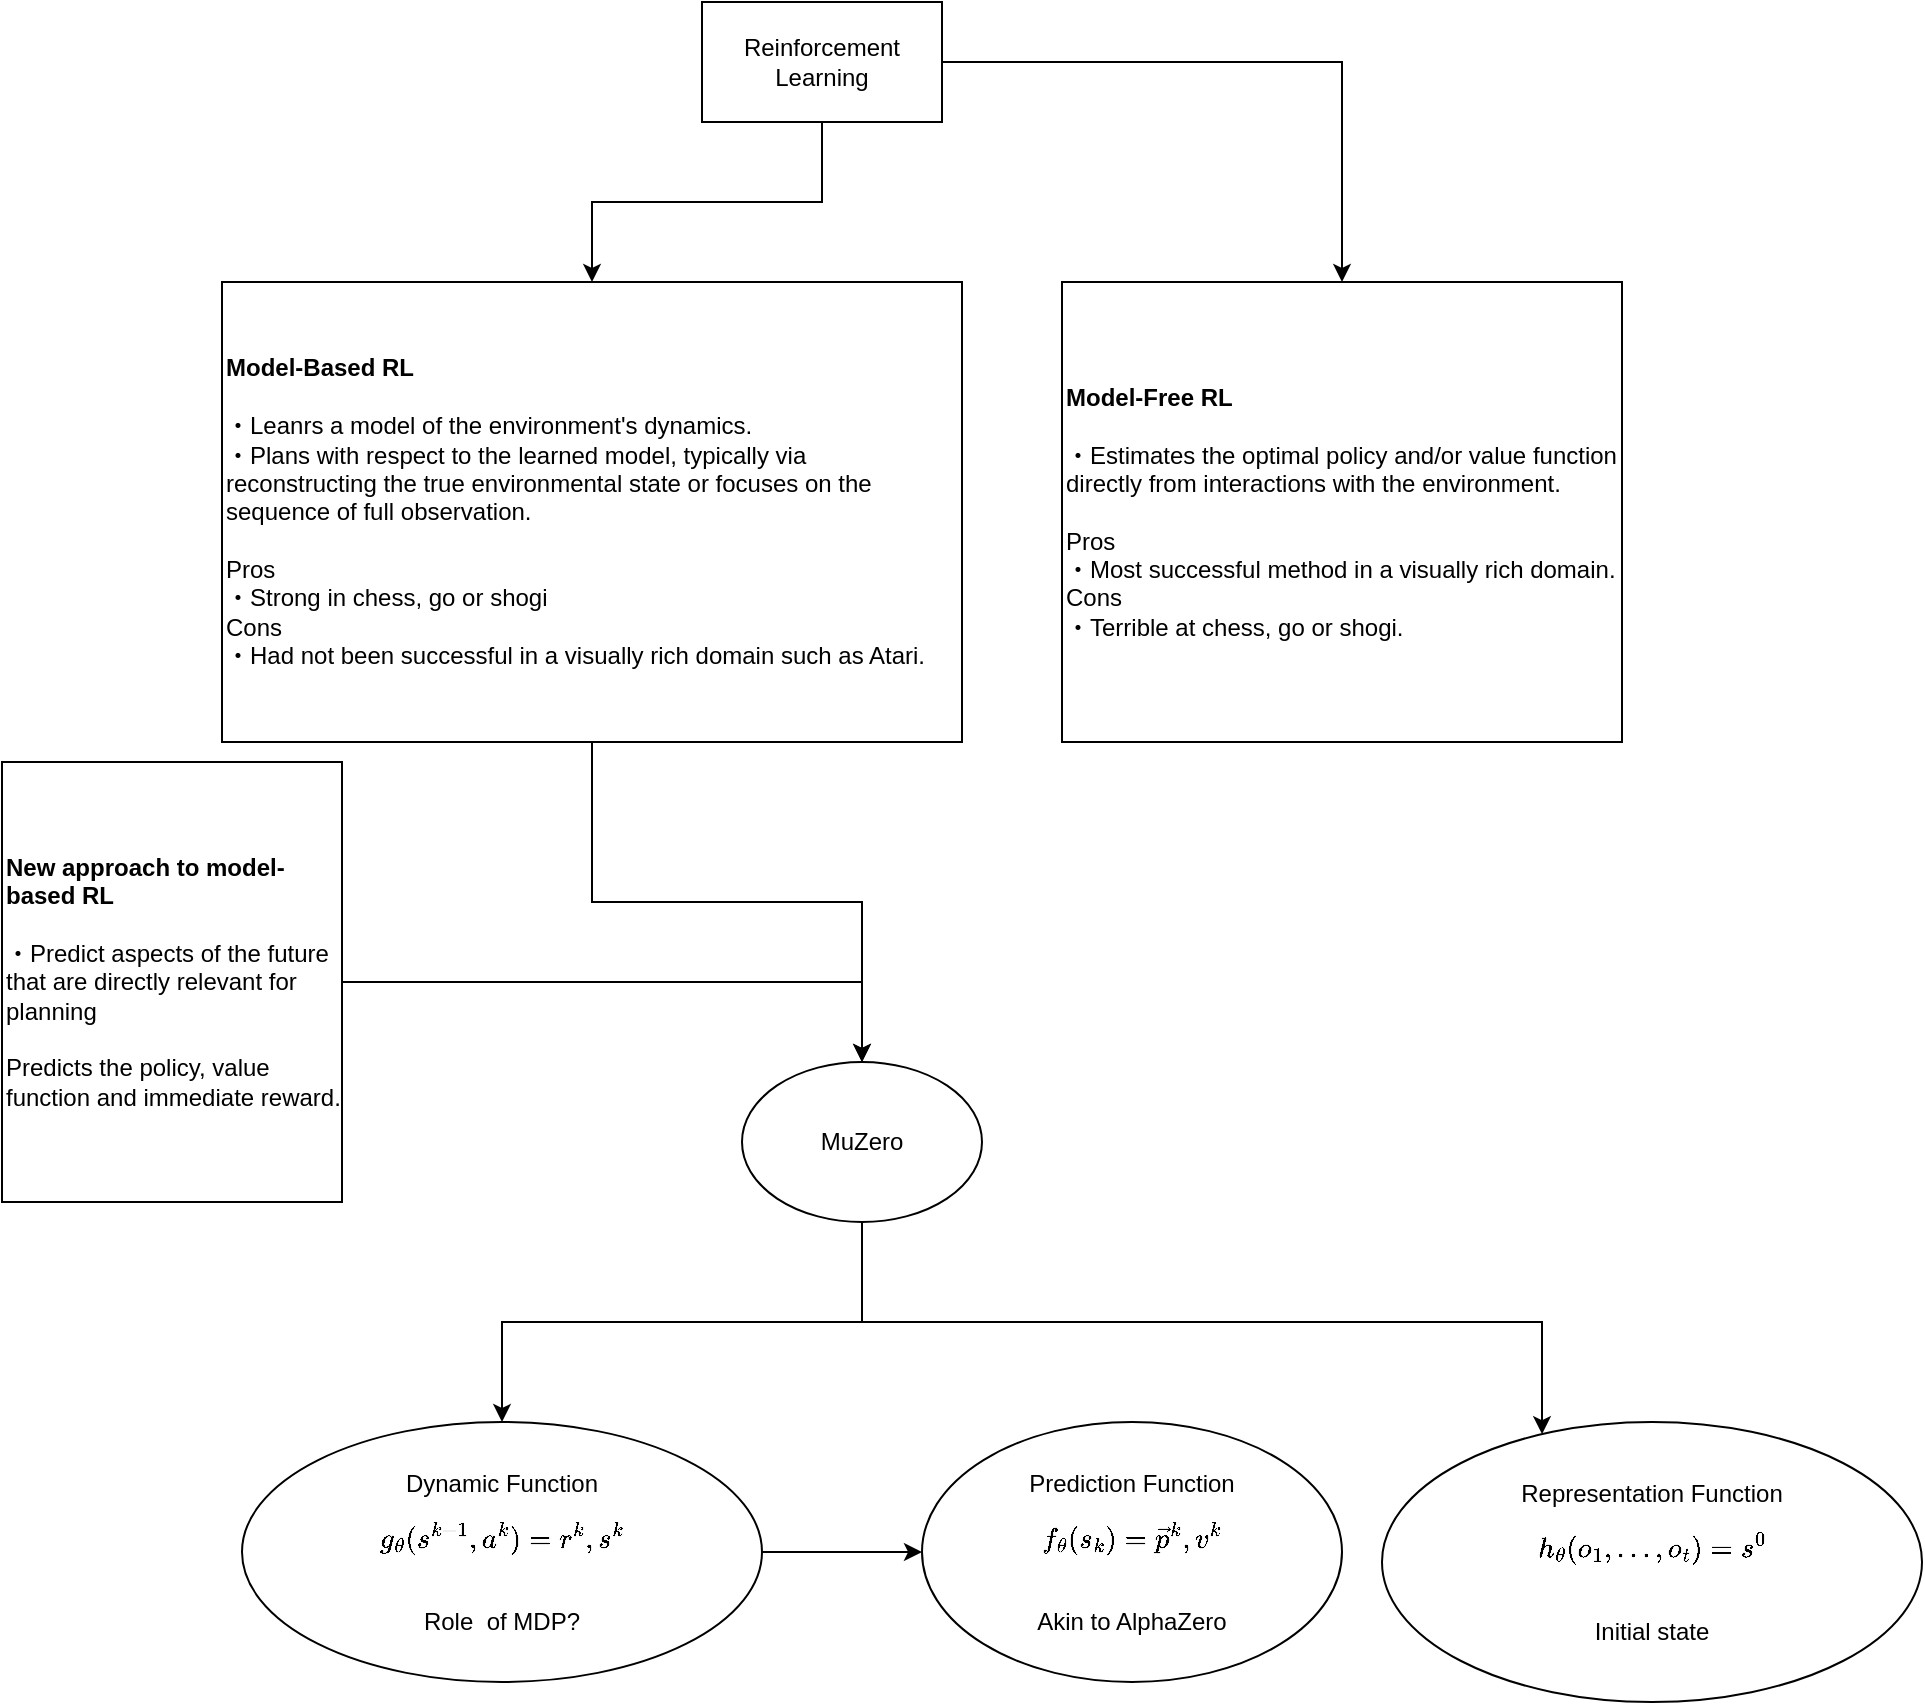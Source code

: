 <mxfile version="12.2.2" type="device" pages="2"><diagram id="8FeMKS58GMHsXY9UrkUQ" name="Overview_RLandMuzero"><mxGraphModel dx="1341" dy="811" grid="1" gridSize="10" guides="1" tooltips="1" connect="1" arrows="1" fold="1" page="1" pageScale="1" pageWidth="5000" pageHeight="5000" math="1" shadow="0"><root><mxCell id="0"/><mxCell id="1" parent="0"/><mxCell id="dLK_nFoqg4JxD4vbvywQ-3" value="" style="edgeStyle=orthogonalEdgeStyle;rounded=0;orthogonalLoop=1;jettySize=auto;html=1;" parent="1" source="dLK_nFoqg4JxD4vbvywQ-1" target="dLK_nFoqg4JxD4vbvywQ-2" edge="1"><mxGeometry relative="1" as="geometry"/></mxCell><mxCell id="dLK_nFoqg4JxD4vbvywQ-6" value="" style="edgeStyle=orthogonalEdgeStyle;rounded=0;orthogonalLoop=1;jettySize=auto;html=1;" parent="1" source="dLK_nFoqg4JxD4vbvywQ-1" target="dLK_nFoqg4JxD4vbvywQ-5" edge="1"><mxGeometry relative="1" as="geometry"/></mxCell><mxCell id="dLK_nFoqg4JxD4vbvywQ-1" value="Reinforcement&lt;br&gt;Learning" style="rounded=0;whiteSpace=wrap;html=1;" parent="1" vertex="1"><mxGeometry x="360" y="10" width="120" height="60" as="geometry"/></mxCell><mxCell id="dLK_nFoqg4JxD4vbvywQ-5" value="&lt;b&gt;Model-Free RL&lt;br&gt;&lt;/b&gt;&lt;br&gt;・Estimates the optimal policy and/or value function directly from interactions with the environment.&lt;br&gt;&lt;br&gt;Pros&lt;br&gt;・Most successful method in a visually rich domain.&lt;br&gt;Cons&lt;br&gt;・Terrible at chess, go or shogi." style="rounded=0;whiteSpace=wrap;html=1;align=left;" parent="1" vertex="1"><mxGeometry x="540" y="150" width="280" height="230" as="geometry"/></mxCell><mxCell id="dLK_nFoqg4JxD4vbvywQ-10" style="edgeStyle=orthogonalEdgeStyle;rounded=0;orthogonalLoop=1;jettySize=auto;html=1;exitX=0.5;exitY=1;exitDx=0;exitDy=0;" parent="1" source="dLK_nFoqg4JxD4vbvywQ-2" target="dLK_nFoqg4JxD4vbvywQ-7" edge="1"><mxGeometry relative="1" as="geometry"/></mxCell><mxCell id="dLK_nFoqg4JxD4vbvywQ-2" value="&lt;b&gt;Model-Based RL&lt;/b&gt;&lt;br&gt;&lt;br&gt;・Leanrs a model of the environment's dynamics.&lt;br&gt;・Plans with respect to the learned model, typically via reconstructing the true environmental state or focuses on the sequence of full observation.&lt;br&gt;&lt;br&gt;Pros&lt;br&gt;・Strong in chess, go or shogi&lt;br&gt;Cons&lt;br&gt;・Had not been successful in a visually rich domain such as Atari." style="rounded=0;whiteSpace=wrap;html=1;align=left;" parent="1" vertex="1"><mxGeometry x="120" y="150" width="370" height="230" as="geometry"/></mxCell><mxCell id="dLK_nFoqg4JxD4vbvywQ-13" value="" style="edgeStyle=orthogonalEdgeStyle;rounded=0;orthogonalLoop=1;jettySize=auto;html=1;" parent="1" source="dLK_nFoqg4JxD4vbvywQ-7" target="dLK_nFoqg4JxD4vbvywQ-12" edge="1"><mxGeometry relative="1" as="geometry"/></mxCell><mxCell id="dLK_nFoqg4JxD4vbvywQ-17" value="" style="edgeStyle=orthogonalEdgeStyle;rounded=0;orthogonalLoop=1;jettySize=auto;html=1;" parent="1" source="dLK_nFoqg4JxD4vbvywQ-7" target="dLK_nFoqg4JxD4vbvywQ-16" edge="1"><mxGeometry relative="1" as="geometry"><Array as="points"><mxPoint x="440" y="670"/><mxPoint x="780" y="670"/></Array></mxGeometry></mxCell><mxCell id="dLK_nFoqg4JxD4vbvywQ-7" value="MuZero" style="ellipse;whiteSpace=wrap;html=1;align=center;" parent="1" vertex="1"><mxGeometry x="380" y="540" width="120" height="80" as="geometry"/></mxCell><mxCell id="dLK_nFoqg4JxD4vbvywQ-16" value="Representation Function&lt;br&gt;$$h_{\theta}(o_1,...,o_t) = s^0 $$&lt;br&gt;Initial state" style="ellipse;whiteSpace=wrap;html=1;align=center;" parent="1" vertex="1"><mxGeometry x="700" y="720" width="270" height="140" as="geometry"/></mxCell><mxCell id="dLK_nFoqg4JxD4vbvywQ-15" value="" style="edgeStyle=orthogonalEdgeStyle;rounded=0;orthogonalLoop=1;jettySize=auto;html=1;" parent="1" source="dLK_nFoqg4JxD4vbvywQ-12" target="dLK_nFoqg4JxD4vbvywQ-14" edge="1"><mxGeometry relative="1" as="geometry"/></mxCell><mxCell id="dLK_nFoqg4JxD4vbvywQ-12" value="Dynamic Function&lt;br&gt;$$g_{\theta}(s^{k-1},a^k)=r^k, s^k $$&lt;br&gt;Role&amp;nbsp; of MDP?" style="ellipse;whiteSpace=wrap;html=1;fontFamily=Helvetica;fontSize=12;fontColor=#000000;align=center;strokeColor=#000000;fillColor=#ffffff;" parent="1" vertex="1"><mxGeometry x="130" y="720" width="260" height="130" as="geometry"/></mxCell><mxCell id="dLK_nFoqg4JxD4vbvywQ-14" value="Prediction Function&lt;br&gt;$$f_{\theta}(s_k)=\vec{p}^k,v^k$$&lt;br&gt;Akin to AlphaZero" style="ellipse;whiteSpace=wrap;html=1;fontFamily=Helvetica;fontSize=12;fontColor=#000000;align=center;strokeColor=#000000;fillColor=#ffffff;" parent="1" vertex="1"><mxGeometry x="470" y="720" width="210" height="130" as="geometry"/></mxCell><mxCell id="dLK_nFoqg4JxD4vbvywQ-9" style="edgeStyle=orthogonalEdgeStyle;rounded=0;orthogonalLoop=1;jettySize=auto;html=1;exitX=1;exitY=0.5;exitDx=0;exitDy=0;entryX=0.5;entryY=0;entryDx=0;entryDy=0;" parent="1" source="dLK_nFoqg4JxD4vbvywQ-8" target="dLK_nFoqg4JxD4vbvywQ-7" edge="1"><mxGeometry relative="1" as="geometry"/></mxCell><mxCell id="dLK_nFoqg4JxD4vbvywQ-8" value="&lt;b&gt;New approach to model-based RL&lt;br&gt;&lt;/b&gt;&lt;br&gt;・Predict aspects of the future that are directly relevant for planning&lt;br&gt;&lt;br&gt;Predicts the policy, value function and immediate reward." style="rounded=0;whiteSpace=wrap;html=1;align=left;" parent="1" vertex="1"><mxGeometry x="10" y="390" width="170" height="220" as="geometry"/></mxCell></root></mxGraphModel></diagram><diagram id="QJfve8YS12LQIgJJmmJR" name="Muzero-Example_by_Oto"><mxGraphModel dx="3353" dy="2028" grid="1" gridSize="10" guides="1" tooltips="1" connect="1" arrows="1" fold="1" page="1" pageScale="1" pageWidth="3300" pageHeight="4681" math="1" shadow="0"><root><mxCell id="-SiY8kqKd1UGEyDrAZH7-0"/><mxCell id="-SiY8kqKd1UGEyDrAZH7-1" parent="-SiY8kqKd1UGEyDrAZH7-0"/><mxCell id="W_wKHE9aC0RWwswlCQWk-0" value="&lt;b&gt;Nets Class&lt;/b&gt;&lt;br&gt;Description: Compilation of all 3 networks, representation, prediction and dynamics&lt;br&gt;&lt;br&gt;&lt;div&gt;&lt;b&gt;predict all function:&lt;/b&gt;&lt;/div&gt;&lt;div&gt;Description: predict p and v from original state and path&lt;/div&gt;&lt;div&gt;&lt;br&gt;&lt;/div&gt;&lt;div&gt;Procedure:&lt;/div&gt;&lt;div&gt;x &amp;lt;- store state from, state0:&lt;/div&gt;&lt;div&gt;1. rp = representation(x) convert observations to inner abstruct state&amp;nbsp;&lt;/div&gt;&lt;div&gt;2. prediction(rp) predict policy and values from inner abstract state&lt;/div&gt;&lt;div&gt;3. for each action in path (loop)&amp;nbsp;&lt;/div&gt;&lt;div&gt;&amp;nbsp; * extract action feature into variable 'a' so it can be fed to networks&lt;/div&gt;&lt;div&gt;&amp;nbsp; * rp = self.dynamics(rp,a) transition of abstruct state&lt;/div&gt;&lt;div&gt;&amp;nbsp; * append prediction(rp)&lt;/div&gt;&lt;div&gt;4. returns a list of policies and values&amp;nbsp;&lt;/div&gt;" style="rounded=0;whiteSpace=wrap;html=1;align=left;" vertex="1" parent="-SiY8kqKd1UGEyDrAZH7-1"><mxGeometry x="610" y="235" width="480" height="260" as="geometry"/></mxCell><mxCell id="W_wKHE9aC0RWwswlCQWk-12" style="edgeStyle=orthogonalEdgeStyle;rounded=0;orthogonalLoop=1;jettySize=auto;html=1;exitX=1;exitY=0.5;exitDx=0;exitDy=0;" edge="1" parent="-SiY8kqKd1UGEyDrAZH7-1" source="W_wKHE9aC0RWwswlCQWk-1" target="W_wKHE9aC0RWwswlCQWk-0"><mxGeometry relative="1" as="geometry"><Array as="points"><mxPoint x="530" y="145"/><mxPoint x="530" y="365"/></Array></mxGeometry></mxCell><mxCell id="W_wKHE9aC0RWwswlCQWk-1" value="&lt;b&gt;Representation Network&lt;br&gt;&lt;/b&gt;Description: Converts observations to inner abstract state&lt;br&gt;&lt;br&gt;&lt;b&gt;Input:&lt;/b&gt; observation x&lt;br&gt;&lt;b&gt;Output:&lt;/b&gt; abstract state rp&lt;br&gt;&lt;br&gt;Architeture:&lt;br&gt;First conv layer followed by 2 residual blocks. No FC layer" style="rounded=1;whiteSpace=wrap;html=1;" vertex="1" parent="-SiY8kqKd1UGEyDrAZH7-1"><mxGeometry x="80" y="70" width="370" height="150" as="geometry"/></mxCell><mxCell id="W_wKHE9aC0RWwswlCQWk-11" style="edgeStyle=orthogonalEdgeStyle;rounded=0;orthogonalLoop=1;jettySize=auto;html=1;exitX=1;exitY=0.5;exitDx=0;exitDy=0;" edge="1" parent="-SiY8kqKd1UGEyDrAZH7-1" source="W_wKHE9aC0RWwswlCQWk-3" target="W_wKHE9aC0RWwswlCQWk-0"><mxGeometry relative="1" as="geometry"/></mxCell><mxCell id="W_wKHE9aC0RWwswlCQWk-3" value="&lt;b&gt;Prediction Network&lt;br&gt;&lt;/b&gt;Description: Policy and value prediction from inner abstract state&lt;br&gt;&lt;br&gt;&lt;b&gt;Input:&lt;/b&gt; abstract state rp&lt;br&gt;&lt;b&gt;Output:&lt;/b&gt; policy p,&amp;nbsp;&lt;br&gt;value v&lt;br&gt;&lt;br&gt;Architecture:&lt;br&gt;&lt;div&gt;policy: 2 conv layers =&amp;gt; flatten =&amp;gt; softmax [0,1]^N&lt;/div&gt;&lt;div&gt;value: 1 conv layer =&amp;gt; FC =&amp;gt; tanh =&amp;gt; [-1,1]&lt;/div&gt;" style="rounded=1;whiteSpace=wrap;html=1;" vertex="1" parent="-SiY8kqKd1UGEyDrAZH7-1"><mxGeometry x="80" y="260" width="370" height="210" as="geometry"/></mxCell><mxCell id="W_wKHE9aC0RWwswlCQWk-10" style="edgeStyle=orthogonalEdgeStyle;rounded=0;orthogonalLoop=1;jettySize=auto;html=1;exitX=1;exitY=0.5;exitDx=0;exitDy=0;entryX=0;entryY=0.5;entryDx=0;entryDy=0;" edge="1" parent="-SiY8kqKd1UGEyDrAZH7-1" source="W_wKHE9aC0RWwswlCQWk-7" target="W_wKHE9aC0RWwswlCQWk-0"><mxGeometry relative="1" as="geometry"/></mxCell><mxCell id="W_wKHE9aC0RWwswlCQWk-7" value="&lt;b&gt;Dynamics Network&lt;br&gt;&lt;/b&gt;Description: Abstract state transition&lt;br&gt;&lt;br&gt;&lt;b&gt;Input:&lt;/b&gt; abstract state rp,&lt;br&gt;action a&lt;br&gt;&lt;b&gt;Output:&lt;/b&gt; updated abstract state rp&lt;br&gt;&lt;br&gt;Architecture:&lt;br&gt;&lt;div&gt;First conv layer followed by user-defined residual blocks&lt;/div&gt;&lt;div&gt;=&amp;gt; ReLU output [0,infty]&lt;/div&gt;" style="rounded=1;whiteSpace=wrap;html=1;" vertex="1" parent="-SiY8kqKd1UGEyDrAZH7-1"><mxGeometry x="90" y="500" width="360" height="220" as="geometry"/></mxCell><mxCell id="W_wKHE9aC0RWwswlCQWk-15" value="" style="edgeStyle=orthogonalEdgeStyle;rounded=0;orthogonalLoop=1;jettySize=auto;html=1;" edge="1" parent="-SiY8kqKd1UGEyDrAZH7-1" source="W_wKHE9aC0RWwswlCQWk-13" target="W_wKHE9aC0RWwswlCQWk-14"><mxGeometry relative="1" as="geometry"/></mxCell><mxCell id="W_wKHE9aC0RWwswlCQWk-13" value="Instantiate Nets" style="rounded=0;whiteSpace=wrap;html=1;fillColor=#f8cecc;strokeColor=#b85450;" vertex="1" parent="-SiY8kqKd1UGEyDrAZH7-1"><mxGeometry x="600" y="740" width="120" height="60" as="geometry"/></mxCell><mxCell id="W_wKHE9aC0RWwswlCQWk-17" value="" style="edgeStyle=orthogonalEdgeStyle;rounded=0;orthogonalLoop=1;jettySize=auto;html=1;" edge="1" parent="-SiY8kqKd1UGEyDrAZH7-1" source="W_wKHE9aC0RWwswlCQWk-14" target="W_wKHE9aC0RWwswlCQWk-16"><mxGeometry relative="1" as="geometry"/></mxCell><mxCell id="W_wKHE9aC0RWwswlCQWk-14" value="play against random&lt;br&gt;&lt;br&gt;cumulative results stored in vs_sum_random" style="rounded=0;whiteSpace=wrap;html=1;" vertex="1" parent="-SiY8kqKd1UGEyDrAZH7-1"><mxGeometry x="580" y="820" width="160" height="70" as="geometry"/></mxCell><mxCell id="W_wKHE9aC0RWwswlCQWk-19" value="" style="edgeStyle=orthogonalEdgeStyle;rounded=0;orthogonalLoop=1;jettySize=auto;html=1;" edge="1" parent="-SiY8kqKd1UGEyDrAZH7-1" source="W_wKHE9aC0RWwswlCQWk-16" target="W_wKHE9aC0RWwswlCQWk-18"><mxGeometry relative="1" as="geometry"/></mxCell><mxCell id="W_wKHE9aC0RWwswlCQWk-16" value="Initialize result_distribution&lt;br&gt;1 represents BLACK (first player)&lt;br&gt;-1 represents WHITE (second player)" style="rounded=0;whiteSpace=wrap;html=1;" vertex="1" parent="-SiY8kqKd1UGEyDrAZH7-1"><mxGeometry x="550" y="900" width="220" height="100" as="geometry"/></mxCell><mxCell id="W_wKHE9aC0RWwswlCQWk-21" value="" style="edgeStyle=orthogonalEdgeStyle;rounded=0;orthogonalLoop=1;jettySize=auto;html=1;" edge="1" parent="-SiY8kqKd1UGEyDrAZH7-1" source="W_wKHE9aC0RWwswlCQWk-18" target="W_wKHE9aC0RWwswlCQWk-20"><mxGeometry relative="1" as="geometry"/></mxCell><mxCell id="W_wKHE9aC0RWwswlCQWk-26" value="" style="edgeStyle=orthogonalEdgeStyle;rounded=0;orthogonalLoop=1;jettySize=auto;html=1;exitX=1;exitY=0.5;exitDx=0;exitDy=0;" edge="1" parent="-SiY8kqKd1UGEyDrAZH7-1" source="W_wKHE9aC0RWwswlCQWk-20" target="W_wKHE9aC0RWwswlCQWk-25"><mxGeometry relative="1" as="geometry"/></mxCell><mxCell id="W_wKHE9aC0RWwswlCQWk-18" value="&lt;b&gt;Initialize&lt;/b&gt; &lt;br&gt;&lt;br&gt;result_distribution&lt;br&gt;1 represents BLACK (first player)&lt;br&gt;-1 represents WHITE (second player)&lt;br&gt;&lt;br&gt;episodes (list) used for training" style="rounded=0;whiteSpace=wrap;html=1;align=left;" vertex="1" parent="-SiY8kqKd1UGEyDrAZH7-1"><mxGeometry x="550" y="1020" width="220" height="120" as="geometry"/></mxCell><mxCell id="W_wKHE9aC0RWwswlCQWk-28" value="" style="edgeStyle=orthogonalEdgeStyle;rounded=0;orthogonalLoop=1;jettySize=auto;html=1;" edge="1" parent="-SiY8kqKd1UGEyDrAZH7-1" source="W_wKHE9aC0RWwswlCQWk-25" target="W_wKHE9aC0RWwswlCQWk-27"><mxGeometry relative="1" as="geometry"/></mxCell><mxCell id="W_wKHE9aC0RWwswlCQWk-25" value="&lt;b&gt;Initialize (For each iteration of Loop①)&lt;/b&gt;&lt;br&gt;&lt;br&gt;lists: record, p_targets, features, action_features&lt;br&gt;&lt;br&gt;tempreture = 0.7" style="rounded=0;whiteSpace=wrap;html=1;align=left;" vertex="1" parent="-SiY8kqKd1UGEyDrAZH7-1"><mxGeometry x="835" y="1170" width="240" height="100" as="geometry"/></mxCell><mxCell id="W_wKHE9aC0RWwswlCQWk-37" style="edgeStyle=orthogonalEdgeStyle;rounded=0;orthogonalLoop=1;jettySize=auto;html=1;exitX=0.5;exitY=1;exitDx=0;exitDy=0;entryX=0.5;entryY=0;entryDx=0;entryDy=0;" edge="1" parent="-SiY8kqKd1UGEyDrAZH7-1" source="W_wKHE9aC0RWwswlCQWk-27" target="W_wKHE9aC0RWwswlCQWk-33"><mxGeometry relative="1" as="geometry"/></mxCell><mxCell id="W_wKHE9aC0RWwswlCQWk-27" value="Loop② for a game (episode) &lt;br&gt;until state.terminal() is True&lt;br&gt;temperature is decreased gradually" style="ellipse;whiteSpace=wrap;html=1;aspect=fixed;fontFamily=Helvetica;fontSize=12;align=center;strokeColor=#6c8ebf;fillColor=#dae8fc;" vertex="1" parent="-SiY8kqKd1UGEyDrAZH7-1"><mxGeometry x="1140" y="1160" width="206" height="120" as="geometry"/></mxCell><mxCell id="W_wKHE9aC0RWwswlCQWk-20" value="Loop① until reach num_games&amp;nbsp;&lt;br&gt;train networks every num_train_steps games" style="ellipse;whiteSpace=wrap;html=1;aspect=fixed;fontFamily=Helvetica;fontSize=12;fontColor=#000000;align=center;strokeColor=#6c8ebf;fillColor=#dae8fc;" vertex="1" parent="-SiY8kqKd1UGEyDrAZH7-1"><mxGeometry x="550" y="1170" width="220" height="100" as="geometry"/></mxCell><mxCell id="W_wKHE9aC0RWwswlCQWk-36" value="" style="edgeStyle=orthogonalEdgeStyle;rounded=0;orthogonalLoop=1;jettySize=auto;html=1;" edge="1" parent="-SiY8kqKd1UGEyDrAZH7-1" source="W_wKHE9aC0RWwswlCQWk-33" target="W_wKHE9aC0RWwswlCQWk-35"><mxGeometry relative="1" as="geometry"/></mxCell><mxCell id="W_wKHE9aC0RWwswlCQWk-33" value="" style="rounded=0;whiteSpace=wrap;html=1;" vertex="1" parent="-SiY8kqKd1UGEyDrAZH7-1"><mxGeometry x="1139" y="1350" width="207" height="100" as="geometry"/></mxCell><mxCell id="W_wKHE9aC0RWwswlCQWk-40" value="" style="edgeStyle=orthogonalEdgeStyle;rounded=0;orthogonalLoop=1;jettySize=auto;html=1;" edge="1" parent="-SiY8kqKd1UGEyDrAZH7-1" source="W_wKHE9aC0RWwswlCQWk-35" target="W_wKHE9aC0RWwswlCQWk-39"><mxGeometry relative="1" as="geometry"/></mxCell><mxCell id="W_wKHE9aC0RWwswlCQWk-35" value="temperature is decreased by 20%" style="rounded=0;whiteSpace=wrap;html=1;" vertex="1" parent="-SiY8kqKd1UGEyDrAZH7-1"><mxGeometry x="1139" y="1540" width="207" height="100" as="geometry"/></mxCell><mxCell id="W_wKHE9aC0RWwswlCQWk-41" value="No" style="edgeStyle=orthogonalEdgeStyle;rounded=0;orthogonalLoop=1;jettySize=auto;html=1;entryX=1;entryY=0.5;entryDx=0;entryDy=0;fillColor=#f8cecc;strokeColor=#b85450;strokeWidth=2;" edge="1" parent="-SiY8kqKd1UGEyDrAZH7-1" source="W_wKHE9aC0RWwswlCQWk-39" target="W_wKHE9aC0RWwswlCQWk-27"><mxGeometry relative="1" as="geometry"><Array as="points"><mxPoint x="1470" y="1770"/><mxPoint x="1470" y="1220"/></Array></mxGeometry></mxCell><mxCell id="W_wKHE9aC0RWwswlCQWk-43" value="Yes" style="edgeStyle=orthogonalEdgeStyle;rounded=0;orthogonalLoop=1;jettySize=auto;html=1;entryX=1;entryY=0.5;entryDx=0;entryDy=0;strokeWidth=2;fillColor=#dae8fc;strokeColor=#6c8ebf;" edge="1" parent="-SiY8kqKd1UGEyDrAZH7-1" source="W_wKHE9aC0RWwswlCQWk-39" target="W_wKHE9aC0RWwswlCQWk-42"><mxGeometry relative="1" as="geometry"><Array as="points"><mxPoint x="1120" y="1770"/><mxPoint x="1120" y="1465"/></Array></mxGeometry></mxCell><mxCell id="W_wKHE9aC0RWwswlCQWk-39" value="Is state.terminal() True?" style="rhombus;whiteSpace=wrap;html=1;fontFamily=Helvetica;fontSize=12;align=center;strokeColor=#6c8ebf;fillColor=#dae8fc;" vertex="1" parent="-SiY8kqKd1UGEyDrAZH7-1"><mxGeometry x="1139" y="1720" width="207" height="100" as="geometry"/></mxCell><mxCell id="W_wKHE9aC0RWwswlCQWk-45" style="edgeStyle=orthogonalEdgeStyle;rounded=0;orthogonalLoop=1;jettySize=auto;html=1;exitX=0;exitY=0.5;exitDx=0;exitDy=0;entryX=1;entryY=0.5;entryDx=0;entryDy=0;strokeWidth=1;" edge="1" parent="-SiY8kqKd1UGEyDrAZH7-1" source="W_wKHE9aC0RWwswlCQWk-42" target="W_wKHE9aC0RWwswlCQWk-44"><mxGeometry relative="1" as="geometry"/></mxCell><mxCell id="W_wKHE9aC0RWwswlCQWk-42" value="・Calculate reward of the last game&lt;br&gt;・Update result_distribution&lt;br&gt;・Store record,reward,features,action_features into episodes list.&lt;br&gt;&lt;br&gt;&lt;b&gt;record:&lt;/b&gt; contains all actions taken in the last game&lt;br&gt;&lt;b&gt;reward:&lt;/b&gt; reward of the last game from first player's perspective.&lt;br&gt;&lt;b&gt;features:&lt;/b&gt; observations in neural network format where 1st channel represents 1st player and 2nd channel as 2nd player.&lt;br&gt;&lt;b&gt;action_features:&lt;/b&gt; all actions in neural network format.&amp;nbsp;" style="rounded=0;whiteSpace=wrap;html=1;align=left;" vertex="1" parent="-SiY8kqKd1UGEyDrAZH7-1"><mxGeometry x="800" y="1340" width="300" height="250" as="geometry"/></mxCell><mxCell id="W_wKHE9aC0RWwswlCQWk-46" value="No" style="edgeStyle=orthogonalEdgeStyle;rounded=0;orthogonalLoop=1;jettySize=auto;html=1;exitX=0.5;exitY=0;exitDx=0;exitDy=0;entryX=0.5;entryY=1;entryDx=0;entryDy=0;strokeWidth=2;fillColor=#f8cecc;strokeColor=#b85450;" edge="1" parent="-SiY8kqKd1UGEyDrAZH7-1" source="W_wKHE9aC0RWwswlCQWk-44" target="W_wKHE9aC0RWwswlCQWk-20"><mxGeometry relative="1" as="geometry"/></mxCell><mxCell id="W_wKHE9aC0RWwswlCQWk-49" style="edgeStyle=orthogonalEdgeStyle;rounded=0;orthogonalLoop=1;jettySize=auto;html=1;exitX=0.5;exitY=1;exitDx=0;exitDy=0;entryX=0.5;entryY=0;entryDx=0;entryDy=0;strokeWidth=1;" edge="1" parent="-SiY8kqKd1UGEyDrAZH7-1" source="W_wKHE9aC0RWwswlCQWk-44" target="W_wKHE9aC0RWwswlCQWk-48"><mxGeometry relative="1" as="geometry"/></mxCell><mxCell id="W_wKHE9aC0RWwswlCQWk-44" value="Is number of games &lt;br&gt;playes so far + 1 divisible by num_train_steps?" style="rhombus;whiteSpace=wrap;html=1;fontFamily=Helvetica;fontSize=12;align=center;strokeColor=#d79b00;fillColor=#ffe6cc;" vertex="1" parent="-SiY8kqKd1UGEyDrAZH7-1"><mxGeometry x="556.5" y="1415" width="207" height="100" as="geometry"/></mxCell><mxCell id="W_wKHE9aC0RWwswlCQWk-54" style="edgeStyle=orthogonalEdgeStyle;rounded=0;orthogonalLoop=1;jettySize=auto;html=1;exitX=0;exitY=0.5;exitDx=0;exitDy=0;strokeWidth=1;" edge="1" parent="-SiY8kqKd1UGEyDrAZH7-1" source="W_wKHE9aC0RWwswlCQWk-47" target="W_wKHE9aC0RWwswlCQWk-59"><mxGeometry relative="1" as="geometry"><mxPoint x="324" y="1900" as="targetPoint"/><Array as="points"><mxPoint x="324" y="2015"/></Array></mxGeometry></mxCell><mxCell id="W_wKHE9aC0RWwswlCQWk-47" value="&lt;b&gt;&lt;br&gt;Training ( using episodes)&lt;br&gt;&lt;/b&gt;&lt;div&gt;&lt;span&gt;&lt;br&gt;&lt;/span&gt;&lt;/div&gt;&lt;div&gt;&lt;span&gt;・optimizer SGD with gradually dcreasing learning rate&lt;/span&gt;&lt;br&gt;&lt;/div&gt;&lt;div&gt;&lt;br&gt;&lt;/div&gt;&lt;div&gt;k (k=4 by default) episodes are randomly picked for every sample of a batch&lt;/div&gt;&lt;div&gt;gen_target is used to generate the inputs and targets for training&lt;/div&gt;&lt;div&gt;&lt;br&gt;&lt;/div&gt;&lt;div&gt;#################################&lt;/div&gt;&lt;div&gt;Loop for t in [0,k]:&lt;/div&gt;&lt;div&gt;&lt;div&gt;#################################&lt;/div&gt;&lt;/div&gt;&lt;div&gt;&lt;br&gt;&lt;/div&gt;&lt;div&gt;if t==0:&lt;/div&gt;&lt;div&gt;&amp;nbsp; nets.representation(x) → rp&lt;/div&gt;&lt;div&gt;else:&lt;/div&gt;&lt;div&gt;&amp;nbsp; nets.dynamics(rp,ax[t-1]) → rp&amp;nbsp; # internal representation and action, abstract state transition&lt;/div&gt;&lt;div&gt;&lt;span&gt;nets.prediction(rp) → policy p and value p&lt;/span&gt;&lt;br&gt;&lt;/div&gt;&lt;div&gt;=&amp;gt; Add to loss&lt;/div&gt;&lt;div&gt;&lt;br&gt;&lt;/div&gt;&lt;div&gt;&lt;div&gt;#################################&lt;/div&gt;&lt;/div&gt;&lt;div&gt;&lt;br&gt;&lt;/div&gt;&lt;div&gt;backpropagate&lt;/div&gt;&lt;div&gt;&lt;br&gt;&lt;/div&gt;" style="rounded=0;whiteSpace=wrap;html=1;align=left;" vertex="1" parent="-SiY8kqKd1UGEyDrAZH7-1"><mxGeometry x="455" y="1820" width="410" height="390" as="geometry"/></mxCell><mxCell id="W_wKHE9aC0RWwswlCQWk-51" style="edgeStyle=orthogonalEdgeStyle;rounded=0;orthogonalLoop=1;jettySize=auto;html=1;exitX=0.5;exitY=1;exitDx=0;exitDy=0;entryX=0.5;entryY=0;entryDx=0;entryDy=0;strokeWidth=1;" edge="1" parent="-SiY8kqKd1UGEyDrAZH7-1" source="W_wKHE9aC0RWwswlCQWk-48" target="W_wKHE9aC0RWwswlCQWk-50"><mxGeometry relative="1" as="geometry"/></mxCell><mxCell id="W_wKHE9aC0RWwswlCQWk-48" value="&lt;b style=&quot;white-space: normal&quot;&gt;Training ( using episodes)&lt;br&gt;&lt;/b&gt;&lt;div style=&quot;white-space: normal&quot;&gt;&lt;br&gt;&lt;/div&gt;&lt;div style=&quot;white-space: normal&quot;&gt;・optimizer SGD with gradually dcreasing learning rate&lt;/div&gt;" style="rounded=0;whiteSpace=wrap;html=1;align=left;" vertex="1" parent="-SiY8kqKd1UGEyDrAZH7-1"><mxGeometry x="560" y="1580" width="200" height="80" as="geometry"/></mxCell><mxCell id="W_wKHE9aC0RWwswlCQWk-52" style="edgeStyle=orthogonalEdgeStyle;rounded=0;orthogonalLoop=1;jettySize=auto;html=1;exitX=0.5;exitY=1;exitDx=0;exitDy=0;entryX=0.5;entryY=0;entryDx=0;entryDy=0;strokeWidth=1;" edge="1" parent="-SiY8kqKd1UGEyDrAZH7-1" source="W_wKHE9aC0RWwswlCQWk-50" target="W_wKHE9aC0RWwswlCQWk-47"><mxGeometry relative="1" as="geometry"/></mxCell><mxCell id="W_wKHE9aC0RWwswlCQWk-50" value="Loop③ until reach num_epochs" style="ellipse;whiteSpace=wrap;html=1;align=center;fillColor=#dae8fc;strokeColor=#6c8ebf;" vertex="1" parent="-SiY8kqKd1UGEyDrAZH7-1"><mxGeometry x="585" y="1690" width="150" height="80" as="geometry"/></mxCell><mxCell id="W_wKHE9aC0RWwswlCQWk-55" value="Yes" style="edgeStyle=orthogonalEdgeStyle;rounded=0;orthogonalLoop=1;jettySize=auto;html=1;exitX=0.5;exitY=0;exitDx=0;exitDy=0;strokeWidth=2;fillColor=#dae8fc;strokeColor=#6c8ebf;entryX=0.5;entryY=1;entryDx=0;entryDy=0;" edge="1" parent="-SiY8kqKd1UGEyDrAZH7-1" source="W_wKHE9aC0RWwswlCQWk-53" target="W_wKHE9aC0RWwswlCQWk-62"><mxGeometry relative="1" as="geometry"><mxPoint x="324" y="1590" as="targetPoint"/></mxGeometry></mxCell><mxCell id="W_wKHE9aC0RWwswlCQWk-56" value="No" style="edgeStyle=orthogonalEdgeStyle;rounded=0;orthogonalLoop=1;jettySize=auto;html=1;exitX=1;exitY=0.5;exitDx=0;exitDy=0;strokeWidth=2;fillColor=#f8cecc;strokeColor=#b85450;entryX=0;entryY=0.5;entryDx=0;entryDy=0;" edge="1" parent="-SiY8kqKd1UGEyDrAZH7-1" source="W_wKHE9aC0RWwswlCQWk-53" target="W_wKHE9aC0RWwswlCQWk-50"><mxGeometry relative="1" as="geometry"><mxPoint x="480" y="1705" as="targetPoint"/><Array as="points"><mxPoint x="490" y="1730"/><mxPoint x="490" y="1730"/></Array></mxGeometry></mxCell><mxCell id="W_wKHE9aC0RWwswlCQWk-53" value="Loop③&lt;br&gt;Has it reached num_epochs?" style="rhombus;whiteSpace=wrap;html=1;fontFamily=Helvetica;fontSize=12;align=center;strokeColor=#6c8ebf;fillColor=#dae8fc;" vertex="1" parent="-SiY8kqKd1UGEyDrAZH7-1"><mxGeometry x="220" y="1680" width="207" height="100" as="geometry"/></mxCell><mxCell id="W_wKHE9aC0RWwswlCQWk-58" value="No" style="edgeStyle=orthogonalEdgeStyle;rounded=0;orthogonalLoop=1;jettySize=auto;html=1;exitX=1;exitY=0.5;exitDx=0;exitDy=0;strokeWidth=2;fillColor=#f8cecc;strokeColor=#b85450;" edge="1" parent="-SiY8kqKd1UGEyDrAZH7-1" source="W_wKHE9aC0RWwswlCQWk-57" target="W_wKHE9aC0RWwswlCQWk-20"><mxGeometry relative="1" as="geometry"/></mxCell><mxCell id="W_wKHE9aC0RWwswlCQWk-57" value="Loop①&lt;br&gt;Has it reached num_games?" style="rhombus;whiteSpace=wrap;html=1;fontFamily=Helvetica;fontSize=12;align=center;strokeColor=#6c8ebf;fillColor=#dae8fc;" vertex="1" parent="-SiY8kqKd1UGEyDrAZH7-1"><mxGeometry x="220" y="1170" width="207" height="100" as="geometry"/></mxCell><mxCell id="W_wKHE9aC0RWwswlCQWk-61" style="edgeStyle=orthogonalEdgeStyle;rounded=0;orthogonalLoop=1;jettySize=auto;html=1;exitX=0.5;exitY=0;exitDx=0;exitDy=0;entryX=0.5;entryY=1;entryDx=0;entryDy=0;strokeWidth=1;" edge="1" parent="-SiY8kqKd1UGEyDrAZH7-1" source="W_wKHE9aC0RWwswlCQWk-59" target="W_wKHE9aC0RWwswlCQWk-53"><mxGeometry relative="1" as="geometry"/></mxCell><mxCell id="W_wKHE9aC0RWwswlCQWk-59" value="Decrease learning rate" style="rounded=0;whiteSpace=wrap;html=1;" vertex="1" parent="-SiY8kqKd1UGEyDrAZH7-1"><mxGeometry x="249" y="1870" width="150" height="60" as="geometry"/></mxCell><mxCell id="W_wKHE9aC0RWwswlCQWk-63" style="edgeStyle=orthogonalEdgeStyle;rounded=0;orthogonalLoop=1;jettySize=auto;html=1;exitX=0.5;exitY=0;exitDx=0;exitDy=0;entryX=0.5;entryY=1;entryDx=0;entryDy=0;strokeWidth=1;" edge="1" parent="-SiY8kqKd1UGEyDrAZH7-1" source="W_wKHE9aC0RWwswlCQWk-62" target="W_wKHE9aC0RWwswlCQWk-57"><mxGeometry relative="1" as="geometry"/></mxCell><mxCell id="W_wKHE9aC0RWwswlCQWk-62" value="play against random&lt;br&gt;record all games &lt;br&gt;total outcomes in vs_random_sum" style="rounded=0;whiteSpace=wrap;html=1;align=center;" vertex="1" parent="-SiY8kqKd1UGEyDrAZH7-1"><mxGeometry x="233" y="1465" width="181" height="90" as="geometry"/></mxCell></root></mxGraphModel></diagram></mxfile>